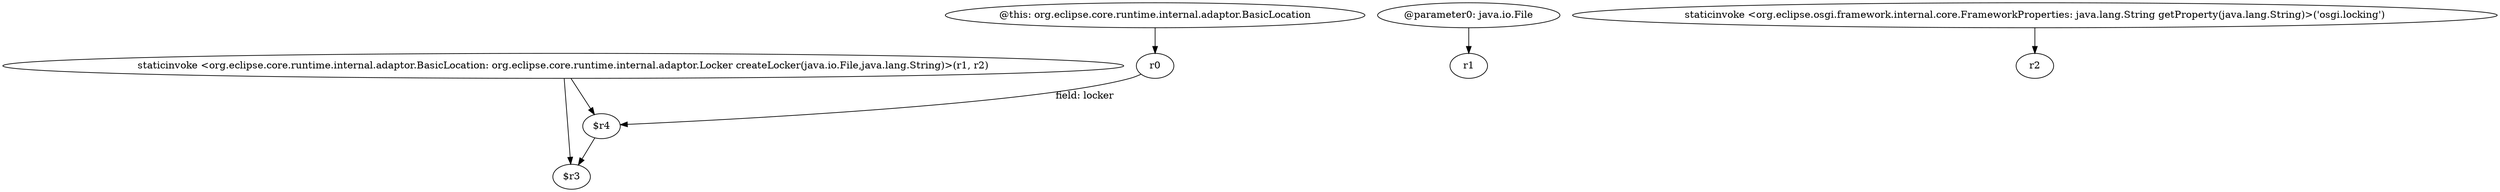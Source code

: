 digraph g {
0[label="$r4"]
1[label="$r3"]
0->1[label=""]
2[label="staticinvoke <org.eclipse.core.runtime.internal.adaptor.BasicLocation: org.eclipse.core.runtime.internal.adaptor.Locker createLocker(java.io.File,java.lang.String)>(r1, r2)"]
2->1[label=""]
3[label="@this: org.eclipse.core.runtime.internal.adaptor.BasicLocation"]
4[label="r0"]
3->4[label=""]
5[label="@parameter0: java.io.File"]
6[label="r1"]
5->6[label=""]
2->0[label=""]
7[label="staticinvoke <org.eclipse.osgi.framework.internal.core.FrameworkProperties: java.lang.String getProperty(java.lang.String)>('osgi.locking')"]
8[label="r2"]
7->8[label=""]
4->0[label="field: locker"]
}